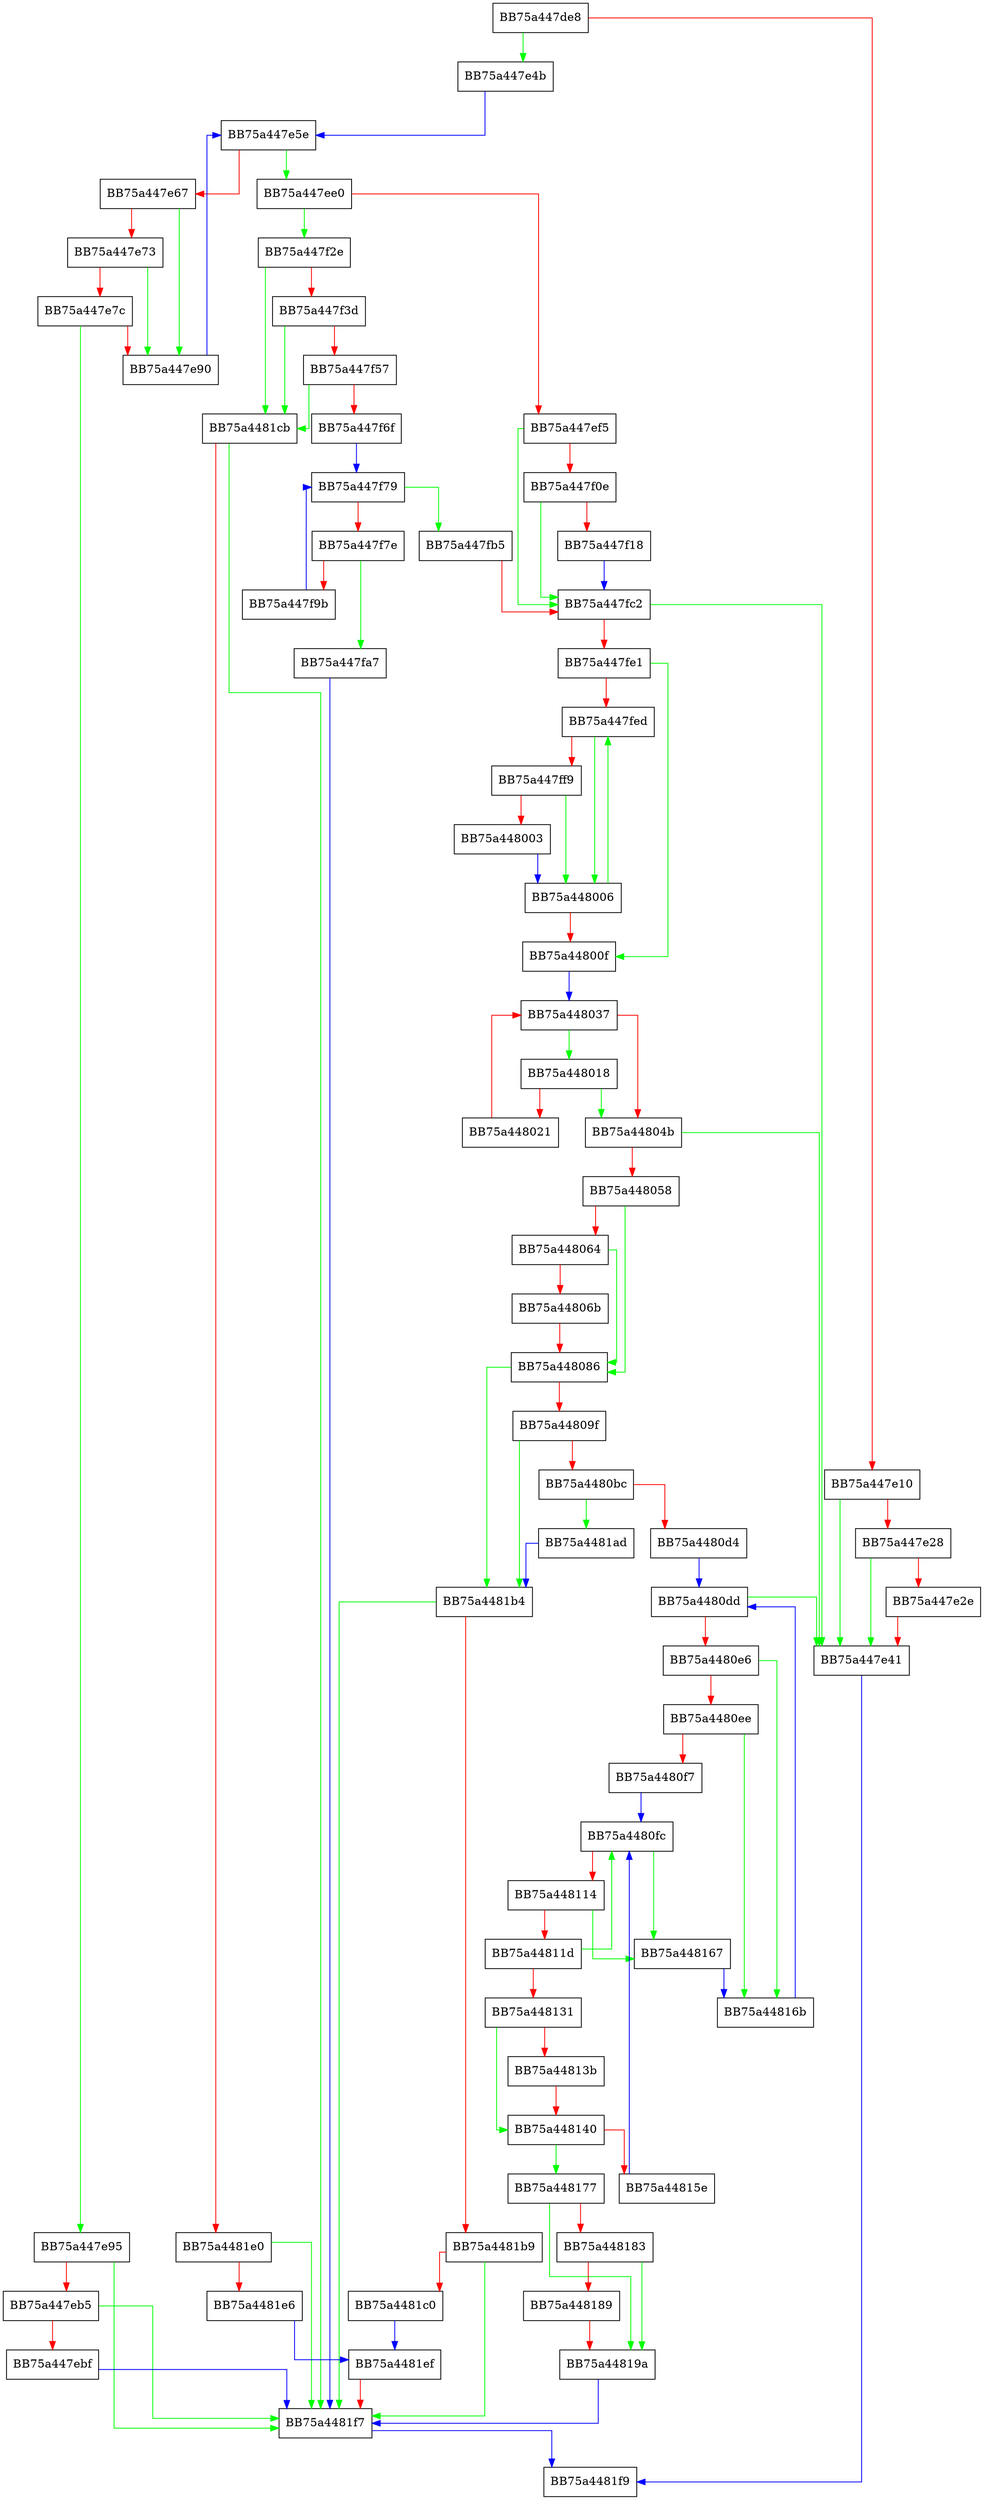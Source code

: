digraph VirtualizePRCTXPaths {
  node [shape="box"];
  graph [splines=ortho];
  BB75a447de8 -> BB75a447e4b [color="green"];
  BB75a447de8 -> BB75a447e10 [color="red"];
  BB75a447e10 -> BB75a447e41 [color="green"];
  BB75a447e10 -> BB75a447e28 [color="red"];
  BB75a447e28 -> BB75a447e41 [color="green"];
  BB75a447e28 -> BB75a447e2e [color="red"];
  BB75a447e2e -> BB75a447e41 [color="red"];
  BB75a447e41 -> BB75a4481f9 [color="blue"];
  BB75a447e4b -> BB75a447e5e [color="blue"];
  BB75a447e5e -> BB75a447ee0 [color="green"];
  BB75a447e5e -> BB75a447e67 [color="red"];
  BB75a447e67 -> BB75a447e90 [color="green"];
  BB75a447e67 -> BB75a447e73 [color="red"];
  BB75a447e73 -> BB75a447e90 [color="green"];
  BB75a447e73 -> BB75a447e7c [color="red"];
  BB75a447e7c -> BB75a447e95 [color="green"];
  BB75a447e7c -> BB75a447e90 [color="red"];
  BB75a447e90 -> BB75a447e5e [color="blue"];
  BB75a447e95 -> BB75a4481f7 [color="green"];
  BB75a447e95 -> BB75a447eb5 [color="red"];
  BB75a447eb5 -> BB75a4481f7 [color="green"];
  BB75a447eb5 -> BB75a447ebf [color="red"];
  BB75a447ebf -> BB75a4481f7 [color="blue"];
  BB75a447ee0 -> BB75a447f2e [color="green"];
  BB75a447ee0 -> BB75a447ef5 [color="red"];
  BB75a447ef5 -> BB75a447fc2 [color="green"];
  BB75a447ef5 -> BB75a447f0e [color="red"];
  BB75a447f0e -> BB75a447fc2 [color="green"];
  BB75a447f0e -> BB75a447f18 [color="red"];
  BB75a447f18 -> BB75a447fc2 [color="blue"];
  BB75a447f2e -> BB75a4481cb [color="green"];
  BB75a447f2e -> BB75a447f3d [color="red"];
  BB75a447f3d -> BB75a4481cb [color="green"];
  BB75a447f3d -> BB75a447f57 [color="red"];
  BB75a447f57 -> BB75a4481cb [color="green"];
  BB75a447f57 -> BB75a447f6f [color="red"];
  BB75a447f6f -> BB75a447f79 [color="blue"];
  BB75a447f79 -> BB75a447fb5 [color="green"];
  BB75a447f79 -> BB75a447f7e [color="red"];
  BB75a447f7e -> BB75a447fa7 [color="green"];
  BB75a447f7e -> BB75a447f9b [color="red"];
  BB75a447f9b -> BB75a447f79 [color="blue"];
  BB75a447fa7 -> BB75a4481f7 [color="blue"];
  BB75a447fb5 -> BB75a447fc2 [color="red"];
  BB75a447fc2 -> BB75a447e41 [color="green"];
  BB75a447fc2 -> BB75a447fe1 [color="red"];
  BB75a447fe1 -> BB75a44800f [color="green"];
  BB75a447fe1 -> BB75a447fed [color="red"];
  BB75a447fed -> BB75a448006 [color="green"];
  BB75a447fed -> BB75a447ff9 [color="red"];
  BB75a447ff9 -> BB75a448006 [color="green"];
  BB75a447ff9 -> BB75a448003 [color="red"];
  BB75a448003 -> BB75a448006 [color="blue"];
  BB75a448006 -> BB75a447fed [color="green"];
  BB75a448006 -> BB75a44800f [color="red"];
  BB75a44800f -> BB75a448037 [color="blue"];
  BB75a448018 -> BB75a44804b [color="green"];
  BB75a448018 -> BB75a448021 [color="red"];
  BB75a448021 -> BB75a448037 [color="red"];
  BB75a448037 -> BB75a448018 [color="green"];
  BB75a448037 -> BB75a44804b [color="red"];
  BB75a44804b -> BB75a447e41 [color="green"];
  BB75a44804b -> BB75a448058 [color="red"];
  BB75a448058 -> BB75a448086 [color="green"];
  BB75a448058 -> BB75a448064 [color="red"];
  BB75a448064 -> BB75a448086 [color="green"];
  BB75a448064 -> BB75a44806b [color="red"];
  BB75a44806b -> BB75a448086 [color="red"];
  BB75a448086 -> BB75a4481b4 [color="green"];
  BB75a448086 -> BB75a44809f [color="red"];
  BB75a44809f -> BB75a4481b4 [color="green"];
  BB75a44809f -> BB75a4480bc [color="red"];
  BB75a4480bc -> BB75a4481ad [color="green"];
  BB75a4480bc -> BB75a4480d4 [color="red"];
  BB75a4480d4 -> BB75a4480dd [color="blue"];
  BB75a4480dd -> BB75a447e41 [color="green"];
  BB75a4480dd -> BB75a4480e6 [color="red"];
  BB75a4480e6 -> BB75a44816b [color="green"];
  BB75a4480e6 -> BB75a4480ee [color="red"];
  BB75a4480ee -> BB75a44816b [color="green"];
  BB75a4480ee -> BB75a4480f7 [color="red"];
  BB75a4480f7 -> BB75a4480fc [color="blue"];
  BB75a4480fc -> BB75a448167 [color="green"];
  BB75a4480fc -> BB75a448114 [color="red"];
  BB75a448114 -> BB75a448167 [color="green"];
  BB75a448114 -> BB75a44811d [color="red"];
  BB75a44811d -> BB75a4480fc [color="green"];
  BB75a44811d -> BB75a448131 [color="red"];
  BB75a448131 -> BB75a448140 [color="green"];
  BB75a448131 -> BB75a44813b [color="red"];
  BB75a44813b -> BB75a448140 [color="red"];
  BB75a448140 -> BB75a448177 [color="green"];
  BB75a448140 -> BB75a44815e [color="red"];
  BB75a44815e -> BB75a4480fc [color="blue"];
  BB75a448167 -> BB75a44816b [color="blue"];
  BB75a44816b -> BB75a4480dd [color="blue"];
  BB75a448177 -> BB75a44819a [color="green"];
  BB75a448177 -> BB75a448183 [color="red"];
  BB75a448183 -> BB75a44819a [color="green"];
  BB75a448183 -> BB75a448189 [color="red"];
  BB75a448189 -> BB75a44819a [color="red"];
  BB75a44819a -> BB75a4481f7 [color="blue"];
  BB75a4481ad -> BB75a4481b4 [color="blue"];
  BB75a4481b4 -> BB75a4481f7 [color="green"];
  BB75a4481b4 -> BB75a4481b9 [color="red"];
  BB75a4481b9 -> BB75a4481f7 [color="green"];
  BB75a4481b9 -> BB75a4481c0 [color="red"];
  BB75a4481c0 -> BB75a4481ef [color="blue"];
  BB75a4481cb -> BB75a4481f7 [color="green"];
  BB75a4481cb -> BB75a4481e0 [color="red"];
  BB75a4481e0 -> BB75a4481f7 [color="green"];
  BB75a4481e0 -> BB75a4481e6 [color="red"];
  BB75a4481e6 -> BB75a4481ef [color="blue"];
  BB75a4481ef -> BB75a4481f7 [color="red"];
  BB75a4481f7 -> BB75a4481f9 [color="blue"];
}